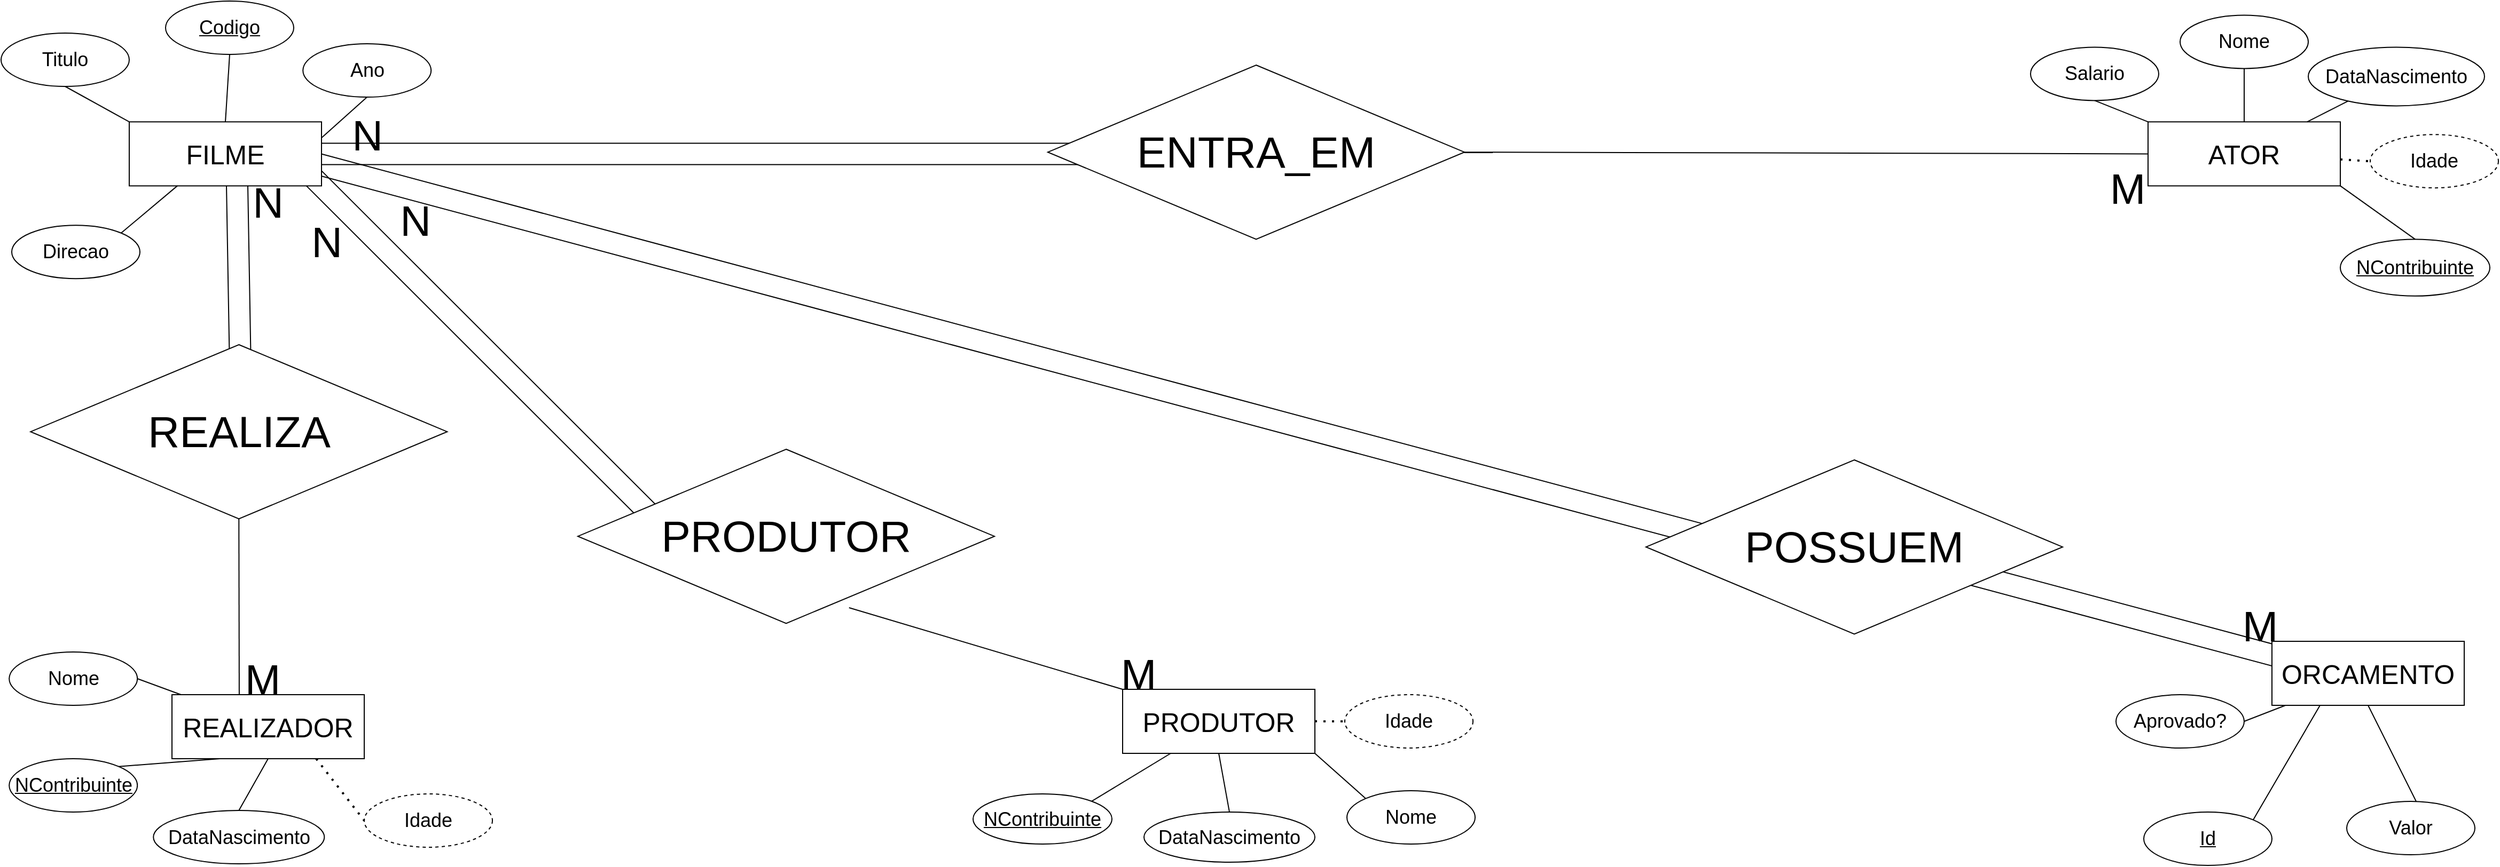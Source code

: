 <mxfile version="23.1.6" type="github">
  <diagram name="Página-1" id="gi6olbQbG5kZRvvRXPmi">
    <mxGraphModel dx="2353" dy="1188" grid="1" gridSize="10" guides="1" tooltips="1" connect="1" arrows="1" fold="1" page="1" pageScale="1" pageWidth="1169" pageHeight="827" math="0" shadow="0">
      <root>
        <mxCell id="0" />
        <mxCell id="1" parent="0" />
        <mxCell id="wAIVQIZmz8Zh-9u1Wz_s-93" value="" style="shape=partialRectangle;whiteSpace=wrap;html=1;bottom=0;top=0;fillColor=none;rotation=105;" vertex="1" parent="1">
          <mxGeometry x="1979.15" y="383.53" width="20" height="405" as="geometry" />
        </mxCell>
        <mxCell id="wAIVQIZmz8Zh-9u1Wz_s-95" value="" style="shape=partialRectangle;whiteSpace=wrap;html=1;bottom=0;top=0;fillColor=none;rotation=105;" vertex="1" parent="1">
          <mxGeometry x="951.36" y="-361.62" width="20" height="1405" as="geometry" />
        </mxCell>
        <mxCell id="wAIVQIZmz8Zh-9u1Wz_s-87" value="" style="shape=partialRectangle;whiteSpace=wrap;html=1;bottom=0;top=0;fillColor=none;rotation=135;" vertex="1" parent="1">
          <mxGeometry x="456.99" y="78.58" width="20" height="543.19" as="geometry" />
        </mxCell>
        <mxCell id="wAIVQIZmz8Zh-9u1Wz_s-83" value="" style="endArrow=none;html=1;rounded=0;entryX=0.5;entryY=1;entryDx=0;entryDy=0;" edge="1" parent="1" target="wAIVQIZmz8Zh-9u1Wz_s-81">
          <mxGeometry width="50" height="50" relative="1" as="geometry">
            <mxPoint x="223" y="680" as="sourcePoint" />
            <mxPoint x="200" y="590" as="targetPoint" />
          </mxGeometry>
        </mxCell>
        <mxCell id="wAIVQIZmz8Zh-9u1Wz_s-1" value="" style="shape=partialRectangle;whiteSpace=wrap;html=1;bottom=0;top=0;fillColor=none;rotation=-181;" vertex="1" parent="1">
          <mxGeometry x="212.65" y="150" width="20" height="255" as="geometry" />
        </mxCell>
        <mxCell id="wAIVQIZmz8Zh-9u1Wz_s-2" value="" style="shape=partialRectangle;whiteSpace=wrap;html=1;bottom=0;top=0;fillColor=none;rotation=90;" vertex="1" parent="1">
          <mxGeometry x="653.34" y="-240.77" width="20" height="787.94" as="geometry" />
        </mxCell>
        <mxCell id="wAIVQIZmz8Zh-9u1Wz_s-3" value="FILME" style="rounded=0;whiteSpace=wrap;html=1;fontSize=25;" vertex="1" parent="1">
          <mxGeometry x="120" y="123.19" width="180" height="60" as="geometry" />
        </mxCell>
        <mxCell id="wAIVQIZmz8Zh-9u1Wz_s-4" value="ATOR" style="rounded=0;whiteSpace=wrap;html=1;fontSize=25;" vertex="1" parent="1">
          <mxGeometry x="2010" y="123.19" width="180" height="60" as="geometry" />
        </mxCell>
        <mxCell id="wAIVQIZmz8Zh-9u1Wz_s-5" value="PRODUTOR" style="rounded=0;whiteSpace=wrap;html=1;fontSize=25;" vertex="1" parent="1">
          <mxGeometry x="1050" y="655" width="180" height="60" as="geometry" />
        </mxCell>
        <mxCell id="wAIVQIZmz8Zh-9u1Wz_s-6" value="Titulo" style="ellipse;whiteSpace=wrap;html=1;fontSize=18;" vertex="1" parent="1">
          <mxGeometry y="40" width="120" height="50" as="geometry" />
        </mxCell>
        <mxCell id="wAIVQIZmz8Zh-9u1Wz_s-8" value="ENTRA_EM&lt;span style=&quot;font-size: 41px;&quot; id=&quot;docs-internal-guid-361c9507-7fff-e8df-cd96-378af089c91f&quot;&gt;&lt;/span&gt;&lt;span style=&quot;font-size: 41px;&quot; id=&quot;docs-internal-guid-361c9507-7fff-e8df-cd96-378af089c91f&quot;&gt;&lt;/span&gt;&lt;span style=&quot;font-size: 41px;&quot; id=&quot;docs-internal-guid-361c9507-7fff-e8df-cd96-378af089c91f&quot;&gt;&lt;/span&gt;&lt;span style=&quot;font-size: 41px;&quot; id=&quot;docs-internal-guid-361c9507-7fff-e8df-cd96-378af089c91f&quot;&gt;&lt;/span&gt;&lt;span style=&quot;font-size: 41px;&quot; id=&quot;docs-internal-guid-361c9507-7fff-e8df-cd96-378af089c91f&quot;&gt;&lt;/span&gt;&lt;span style=&quot;font-size: 41px;&quot; id=&quot;docs-internal-guid-361c9507-7fff-e8df-cd96-378af089c91f&quot;&gt;&lt;/span&gt;&lt;span style=&quot;font-size: 41px;&quot; id=&quot;docs-internal-guid-361c9507-7fff-e8df-cd96-378af089c91f&quot;&gt;&lt;/span&gt;&lt;span style=&quot;font-size: 41px;&quot; id=&quot;docs-internal-guid-361c9507-7fff-e8df-cd96-378af089c91f&quot;&gt;&lt;/span&gt;&lt;span style=&quot;font-size: 41px;&quot; id=&quot;docs-internal-guid-361c9507-7fff-e8df-cd96-378af089c91f&quot;&gt;&lt;/span&gt;&lt;span style=&quot;font-size: 41px;&quot; id=&quot;docs-internal-guid-361c9507-7fff-e8df-cd96-378af089c91f&quot;&gt;&lt;/span&gt;&lt;span style=&quot;font-size: 41px;&quot; id=&quot;docs-internal-guid-361c9507-7fff-e8df-cd96-378af089c91f&quot;&gt;&lt;/span&gt;&lt;span style=&quot;font-size: 41px;&quot; id=&quot;docs-internal-guid-361c9507-7fff-e8df-cd96-378af089c91f&quot;&gt;&lt;/span&gt;&lt;span style=&quot;font-size: 41px;&quot; id=&quot;docs-internal-guid-361c9507-7fff-e8df-cd96-378af089c91f&quot;&gt;&lt;/span&gt;&lt;span style=&quot;font-size: 41px;&quot; id=&quot;docs-internal-guid-361c9507-7fff-e8df-cd96-378af089c91f&quot;&gt;&lt;/span&gt;&lt;span style=&quot;font-size: 41px;&quot; id=&quot;docs-internal-guid-361c9507-7fff-e8df-cd96-378af089c91f&quot;&gt;&lt;/span&gt;&lt;span style=&quot;font-size: 41px;&quot; id=&quot;docs-internal-guid-361c9507-7fff-e8df-cd96-378af089c91f&quot;&gt;&lt;/span&gt;&lt;span style=&quot;font-size: 41px;&quot; id=&quot;docs-internal-guid-361c9507-7fff-e8df-cd96-378af089c91f&quot;&gt;&lt;/span&gt;&lt;span style=&quot;font-size: 41px;&quot; id=&quot;docs-internal-guid-361c9507-7fff-e8df-cd96-378af089c91f&quot;&gt;&lt;/span&gt;&lt;span style=&quot;font-size: 41px;&quot; id=&quot;docs-internal-guid-361c9507-7fff-e8df-cd96-378af089c91f&quot;&gt;&lt;/span&gt;&lt;span style=&quot;font-size: 41px;&quot; id=&quot;docs-internal-guid-7ae01687-7fff-5947-fd97-b3079eaf287c&quot;&gt;&lt;/span&gt;&lt;span style=&quot;font-size: 41px;&quot; id=&quot;docs-internal-guid-7ae01687-7fff-5947-fd97-b3079eaf287c&quot;&gt;&lt;/span&gt;&lt;span style=&quot;font-size: 41px;&quot; id=&quot;docs-internal-guid-7ae01687-7fff-5947-fd97-b3079eaf287c&quot;&gt;&lt;/span&gt;&lt;span style=&quot;font-size: 41px;&quot; id=&quot;docs-internal-guid-7ae01687-7fff-5947-fd97-b3079eaf287c&quot;&gt;&lt;/span&gt;&lt;span style=&quot;font-size: 41px;&quot; id=&quot;docs-internal-guid-7ae01687-7fff-5947-fd97-b3079eaf287c&quot;&gt;&lt;/span&gt;&lt;span style=&quot;font-size: 41px;&quot; id=&quot;docs-internal-guid-7ae01687-7fff-5947-fd97-b3079eaf287c&quot;&gt;&lt;/span&gt;&lt;span style=&quot;font-size: 41px;&quot; id=&quot;docs-internal-guid-7ae01687-7fff-5947-fd97-b3079eaf287c&quot;&gt;&lt;/span&gt;&lt;span style=&quot;font-size: 41px;&quot; id=&quot;docs-internal-guid-7ae01687-7fff-5947-fd97-b3079eaf287c&quot;&gt;&lt;/span&gt;&lt;span style=&quot;font-size: 41px;&quot; id=&quot;docs-internal-guid-7ae01687-7fff-5947-fd97-b3079eaf287c&quot;&gt;&lt;/span&gt;&lt;span style=&quot;font-size: 41px;&quot; id=&quot;docs-internal-guid-7ae01687-7fff-5947-fd97-b3079eaf287c&quot;&gt;&lt;/span&gt;&lt;span style=&quot;font-size: 41px;&quot; id=&quot;docs-internal-guid-7ae01687-7fff-5947-fd97-b3079eaf287c&quot;&gt;&lt;/span&gt;&lt;span style=&quot;font-size: 41px;&quot; id=&quot;docs-internal-guid-7ae01687-7fff-5947-fd97-b3079eaf287c&quot;&gt;&lt;/span&gt;&lt;span style=&quot;font-size: 41px;&quot; id=&quot;docs-internal-guid-7ae01687-7fff-5947-fd97-b3079eaf287c&quot;&gt;&lt;/span&gt;&lt;span style=&quot;font-size: 41px;&quot; id=&quot;docs-internal-guid-7ae01687-7fff-5947-fd97-b3079eaf287c&quot;&gt;&lt;/span&gt;&lt;span style=&quot;font-size: 41px;&quot; id=&quot;docs-internal-guid-7ae01687-7fff-5947-fd97-b3079eaf287c&quot;&gt;&lt;/span&gt;&lt;span style=&quot;font-size: 41px;&quot; id=&quot;docs-internal-guid-7ae01687-7fff-5947-fd97-b3079eaf287c&quot;&gt;&lt;/span&gt;&lt;span style=&quot;font-size: 41px;&quot; id=&quot;docs-internal-guid-7ae01687-7fff-5947-fd97-b3079eaf287c&quot;&gt;&lt;/span&gt;&lt;span style=&quot;font-size: 41px;&quot; id=&quot;docs-internal-guid-7ae01687-7fff-5947-fd97-b3079eaf287c&quot;&gt;&lt;/span&gt;&lt;span style=&quot;font-size: 41px;&quot; id=&quot;docs-internal-guid-7ae01687-7fff-5947-fd97-b3079eaf287c&quot;&gt;&lt;/span&gt;" style="rhombus;whiteSpace=wrap;html=1;fontSize=41;" vertex="1" parent="1">
          <mxGeometry x="980" y="70" width="390" height="163.19" as="geometry" />
        </mxCell>
        <mxCell id="wAIVQIZmz8Zh-9u1Wz_s-11" value="&lt;u style=&quot;font-size: 18px;&quot;&gt;Codigo&lt;/u&gt;" style="ellipse;whiteSpace=wrap;html=1;fontSize=18;" vertex="1" parent="1">
          <mxGeometry x="154" y="10.0" width="120" height="50" as="geometry" />
        </mxCell>
        <mxCell id="wAIVQIZmz8Zh-9u1Wz_s-12" value="Ano" style="ellipse;whiteSpace=wrap;html=1;fontSize=18;" vertex="1" parent="1">
          <mxGeometry x="282.61" y="50" width="120" height="50" as="geometry" />
        </mxCell>
        <mxCell id="wAIVQIZmz8Zh-9u1Wz_s-13" value="Direcao" style="ellipse;whiteSpace=wrap;html=1;fontSize=18;" vertex="1" parent="1">
          <mxGeometry x="10" y="220.07" width="120" height="50" as="geometry" />
        </mxCell>
        <mxCell id="wAIVQIZmz8Zh-9u1Wz_s-14" value="Nome" style="ellipse;whiteSpace=wrap;html=1;fontSize=18;" vertex="1" parent="1">
          <mxGeometry x="2040" y="23.19" width="120" height="50" as="geometry" />
        </mxCell>
        <mxCell id="wAIVQIZmz8Zh-9u1Wz_s-15" value="Idade" style="ellipse;whiteSpace=wrap;html=1;dashed=1;fontSize=18;" vertex="1" parent="1">
          <mxGeometry x="2218" y="135.07" width="120" height="50" as="geometry" />
        </mxCell>
        <mxCell id="wAIVQIZmz8Zh-9u1Wz_s-16" value="Salario" style="ellipse;whiteSpace=wrap;html=1;fontSize=18;" vertex="1" parent="1">
          <mxGeometry x="1900" y="53.19" width="120" height="50" as="geometry" />
        </mxCell>
        <mxCell id="wAIVQIZmz8Zh-9u1Wz_s-17" value="&lt;u style=&quot;font-size: 18px;&quot;&gt;NContribuinte&lt;/u&gt;" style="ellipse;whiteSpace=wrap;html=1;fontSize=18;" vertex="1" parent="1">
          <mxGeometry x="2190" y="233.19" width="140" height="53.19" as="geometry" />
        </mxCell>
        <mxCell id="wAIVQIZmz8Zh-9u1Wz_s-19" value="Nome" style="ellipse;whiteSpace=wrap;html=1;fontSize=18;" vertex="1" parent="1">
          <mxGeometry x="1260" y="750" width="120" height="50" as="geometry" />
        </mxCell>
        <mxCell id="wAIVQIZmz8Zh-9u1Wz_s-20" value="DataNascimento" style="ellipse;whiteSpace=wrap;html=1;fontSize=18;" vertex="1" parent="1">
          <mxGeometry x="1070" y="770" width="160" height="47" as="geometry" />
        </mxCell>
        <mxCell id="wAIVQIZmz8Zh-9u1Wz_s-21" value="&lt;span style=&quot;font-size: 18px;&quot;&gt;NContribuinte&lt;/span&gt;" style="ellipse;whiteSpace=wrap;html=1;fontSize=18;fontStyle=4" vertex="1" parent="1">
          <mxGeometry x="910" y="753" width="130" height="47" as="geometry" />
        </mxCell>
        <mxCell id="wAIVQIZmz8Zh-9u1Wz_s-22" value="" style="endArrow=none;html=1;rounded=0;exitX=1;exitY=0;exitDx=0;exitDy=0;entryX=0.25;entryY=1;entryDx=0;entryDy=0;" edge="1" parent="1" source="wAIVQIZmz8Zh-9u1Wz_s-21" target="wAIVQIZmz8Zh-9u1Wz_s-5">
          <mxGeometry width="50" height="50" relative="1" as="geometry">
            <mxPoint x="972.61" y="817" as="sourcePoint" />
            <mxPoint x="1022.61" y="767" as="targetPoint" />
          </mxGeometry>
        </mxCell>
        <mxCell id="wAIVQIZmz8Zh-9u1Wz_s-23" value="" style="endArrow=none;dashed=1;html=1;dashPattern=1 3;strokeWidth=2;rounded=0;entryX=0;entryY=0.5;entryDx=0;entryDy=0;" edge="1" parent="1" source="wAIVQIZmz8Zh-9u1Wz_s-4" target="wAIVQIZmz8Zh-9u1Wz_s-15">
          <mxGeometry width="50" height="50" relative="1" as="geometry">
            <mxPoint x="2170" y="123.19" as="sourcePoint" />
            <mxPoint x="2220" y="73.19" as="targetPoint" />
          </mxGeometry>
        </mxCell>
        <mxCell id="wAIVQIZmz8Zh-9u1Wz_s-24" value="" style="endArrow=none;html=1;rounded=0;exitX=0.5;exitY=0;exitDx=0;exitDy=0;entryX=0.5;entryY=1;entryDx=0;entryDy=0;" edge="1" parent="1" source="wAIVQIZmz8Zh-9u1Wz_s-20" target="wAIVQIZmz8Zh-9u1Wz_s-5">
          <mxGeometry width="50" height="50" relative="1" as="geometry">
            <mxPoint x="972" y="844" as="sourcePoint" />
            <mxPoint x="1075" y="797" as="targetPoint" />
          </mxGeometry>
        </mxCell>
        <mxCell id="wAIVQIZmz8Zh-9u1Wz_s-25" value="" style="endArrow=none;html=1;rounded=0;entryX=0;entryY=0;entryDx=0;entryDy=0;exitX=1;exitY=1;exitDx=0;exitDy=0;" edge="1" parent="1" source="wAIVQIZmz8Zh-9u1Wz_s-5" target="wAIVQIZmz8Zh-9u1Wz_s-19">
          <mxGeometry width="50" height="50" relative="1" as="geometry">
            <mxPoint x="1240" y="817" as="sourcePoint" />
            <mxPoint x="1085" y="807" as="targetPoint" />
          </mxGeometry>
        </mxCell>
        <mxCell id="wAIVQIZmz8Zh-9u1Wz_s-26" value="" style="endArrow=none;html=1;rounded=0;" edge="1" parent="1" source="wAIVQIZmz8Zh-9u1Wz_s-38" target="wAIVQIZmz8Zh-9u1Wz_s-4">
          <mxGeometry width="50" height="50" relative="1" as="geometry">
            <mxPoint x="1914.0" y="216.38" as="sourcePoint" />
            <mxPoint x="1910" y="463.19" as="targetPoint" />
          </mxGeometry>
        </mxCell>
        <mxCell id="wAIVQIZmz8Zh-9u1Wz_s-27" value="" style="endArrow=none;html=1;rounded=0;entryX=0;entryY=0;entryDx=0;entryDy=0;exitX=0.5;exitY=1;exitDx=0;exitDy=0;" edge="1" parent="1" source="wAIVQIZmz8Zh-9u1Wz_s-16" target="wAIVQIZmz8Zh-9u1Wz_s-4">
          <mxGeometry width="50" height="50" relative="1" as="geometry">
            <mxPoint x="1960" y="113.19" as="sourcePoint" />
            <mxPoint x="1890" y="273.19" as="targetPoint" />
          </mxGeometry>
        </mxCell>
        <mxCell id="wAIVQIZmz8Zh-9u1Wz_s-28" value="" style="endArrow=none;html=1;rounded=0;entryX=0.5;entryY=0;entryDx=0;entryDy=0;exitX=0.5;exitY=1;exitDx=0;exitDy=0;" edge="1" parent="1" source="wAIVQIZmz8Zh-9u1Wz_s-14" target="wAIVQIZmz8Zh-9u1Wz_s-4">
          <mxGeometry width="50" height="50" relative="1" as="geometry">
            <mxPoint x="1970" y="113.19" as="sourcePoint" />
            <mxPoint x="2020" y="136.19" as="targetPoint" />
          </mxGeometry>
        </mxCell>
        <mxCell id="wAIVQIZmz8Zh-9u1Wz_s-29" value="" style="endArrow=none;html=1;rounded=0;entryX=1;entryY=1;entryDx=0;entryDy=0;exitX=0.5;exitY=0;exitDx=0;exitDy=0;" edge="1" parent="1" source="wAIVQIZmz8Zh-9u1Wz_s-17" target="wAIVQIZmz8Zh-9u1Wz_s-4">
          <mxGeometry width="50" height="50" relative="1" as="geometry">
            <mxPoint x="1980" y="123.19" as="sourcePoint" />
            <mxPoint x="2030" y="146.19" as="targetPoint" />
          </mxGeometry>
        </mxCell>
        <mxCell id="wAIVQIZmz8Zh-9u1Wz_s-30" value="" style="endArrow=none;html=1;rounded=0;entryX=1;entryY=0.25;entryDx=0;entryDy=0;exitX=0.5;exitY=1;exitDx=0;exitDy=0;" edge="1" parent="1" source="wAIVQIZmz8Zh-9u1Wz_s-12" target="wAIVQIZmz8Zh-9u1Wz_s-3">
          <mxGeometry width="50" height="50" relative="1" as="geometry">
            <mxPoint x="840" y="130" as="sourcePoint" />
            <mxPoint x="890" y="153" as="targetPoint" />
          </mxGeometry>
        </mxCell>
        <mxCell id="wAIVQIZmz8Zh-9u1Wz_s-31" value="" style="endArrow=none;html=1;rounded=0;entryX=0.5;entryY=0;entryDx=0;entryDy=0;exitX=0.5;exitY=1;exitDx=0;exitDy=0;" edge="1" parent="1" source="wAIVQIZmz8Zh-9u1Wz_s-11" target="wAIVQIZmz8Zh-9u1Wz_s-3">
          <mxGeometry width="50" height="50" relative="1" as="geometry">
            <mxPoint x="353" y="110" as="sourcePoint" />
            <mxPoint x="310" y="148" as="targetPoint" />
          </mxGeometry>
        </mxCell>
        <mxCell id="wAIVQIZmz8Zh-9u1Wz_s-32" value="" style="endArrow=none;html=1;rounded=0;entryX=0.5;entryY=1;entryDx=0;entryDy=0;exitX=0;exitY=0;exitDx=0;exitDy=0;" edge="1" parent="1" source="wAIVQIZmz8Zh-9u1Wz_s-3" target="wAIVQIZmz8Zh-9u1Wz_s-6">
          <mxGeometry width="50" height="50" relative="1" as="geometry">
            <mxPoint x="224" y="70" as="sourcePoint" />
            <mxPoint x="220" y="133" as="targetPoint" />
          </mxGeometry>
        </mxCell>
        <mxCell id="wAIVQIZmz8Zh-9u1Wz_s-33" value="" style="endArrow=none;html=1;rounded=0;entryX=1;entryY=0;entryDx=0;entryDy=0;exitX=0.25;exitY=1;exitDx=0;exitDy=0;" edge="1" parent="1" source="wAIVQIZmz8Zh-9u1Wz_s-3" target="wAIVQIZmz8Zh-9u1Wz_s-13">
          <mxGeometry width="50" height="50" relative="1" as="geometry">
            <mxPoint x="160" y="180" as="sourcePoint" />
            <mxPoint x="230" y="143" as="targetPoint" />
          </mxGeometry>
        </mxCell>
        <mxCell id="wAIVQIZmz8Zh-9u1Wz_s-38" value="&lt;span style=&quot;font-size: 18px;&quot;&gt;DataNascimento&lt;/span&gt;" style="ellipse;whiteSpace=wrap;html=1;fontSize=18;fontStyle=0" vertex="1" parent="1">
          <mxGeometry x="2160" y="53.19" width="165" height="55" as="geometry" />
        </mxCell>
        <mxCell id="wAIVQIZmz8Zh-9u1Wz_s-49" value="REALIZADOR" style="rounded=0;whiteSpace=wrap;html=1;fontSize=25;" vertex="1" parent="1">
          <mxGeometry x="160" y="660" width="180" height="60" as="geometry" />
        </mxCell>
        <mxCell id="wAIVQIZmz8Zh-9u1Wz_s-50" value="Nome" style="ellipse;whiteSpace=wrap;html=1;fontSize=18;" vertex="1" parent="1">
          <mxGeometry x="7.61" y="620" width="120" height="50" as="geometry" />
        </mxCell>
        <mxCell id="wAIVQIZmz8Zh-9u1Wz_s-51" value="DataNascimento" style="ellipse;whiteSpace=wrap;html=1;fontSize=18;" vertex="1" parent="1">
          <mxGeometry x="142.61" y="768.5" width="160.07" height="50" as="geometry" />
        </mxCell>
        <mxCell id="wAIVQIZmz8Zh-9u1Wz_s-52" value="&lt;u style=&quot;font-size: 18px;&quot;&gt;NContribuinte&lt;/u&gt;" style="ellipse;whiteSpace=wrap;html=1;fontSize=18;" vertex="1" parent="1">
          <mxGeometry x="7.61" y="720" width="120" height="50" as="geometry" />
        </mxCell>
        <mxCell id="wAIVQIZmz8Zh-9u1Wz_s-53" value="" style="endArrow=none;html=1;rounded=0;exitX=1;exitY=0;exitDx=0;exitDy=0;entryX=0.25;entryY=1;entryDx=0;entryDy=0;" edge="1" parent="1" source="wAIVQIZmz8Zh-9u1Wz_s-52" target="wAIVQIZmz8Zh-9u1Wz_s-49">
          <mxGeometry width="50" height="50" relative="1" as="geometry">
            <mxPoint x="80.22" y="800" as="sourcePoint" />
            <mxPoint x="130.22" y="750" as="targetPoint" />
          </mxGeometry>
        </mxCell>
        <mxCell id="wAIVQIZmz8Zh-9u1Wz_s-54" value="" style="endArrow=none;html=1;rounded=0;exitX=0.5;exitY=0;exitDx=0;exitDy=0;entryX=0.5;entryY=1;entryDx=0;entryDy=0;" edge="1" parent="1" source="wAIVQIZmz8Zh-9u1Wz_s-51" target="wAIVQIZmz8Zh-9u1Wz_s-49">
          <mxGeometry width="50" height="50" relative="1" as="geometry">
            <mxPoint x="79.61" y="827" as="sourcePoint" />
            <mxPoint x="182.61" y="780" as="targetPoint" />
          </mxGeometry>
        </mxCell>
        <mxCell id="wAIVQIZmz8Zh-9u1Wz_s-55" value="" style="endArrow=none;html=1;rounded=0;entryX=1;entryY=0.5;entryDx=0;entryDy=0;" edge="1" parent="1" source="wAIVQIZmz8Zh-9u1Wz_s-49" target="wAIVQIZmz8Zh-9u1Wz_s-50">
          <mxGeometry width="50" height="50" relative="1" as="geometry">
            <mxPoint x="177.61" y="640" as="sourcePoint" />
            <mxPoint x="192.61" y="790" as="targetPoint" />
          </mxGeometry>
        </mxCell>
        <mxCell id="wAIVQIZmz8Zh-9u1Wz_s-56" value="ORCAMENTO" style="rounded=0;whiteSpace=wrap;html=1;fontSize=25;" vertex="1" parent="1">
          <mxGeometry x="2126" y="610" width="180" height="60" as="geometry" />
        </mxCell>
        <mxCell id="wAIVQIZmz8Zh-9u1Wz_s-57" value="Aprovado?" style="ellipse;whiteSpace=wrap;html=1;fontSize=18;" vertex="1" parent="1">
          <mxGeometry x="1980" y="660" width="120" height="50" as="geometry" />
        </mxCell>
        <mxCell id="wAIVQIZmz8Zh-9u1Wz_s-58" value="&lt;u&gt;Id&lt;/u&gt;" style="ellipse;whiteSpace=wrap;html=1;fontSize=18;" vertex="1" parent="1">
          <mxGeometry x="2006" y="770" width="120" height="50" as="geometry" />
        </mxCell>
        <mxCell id="wAIVQIZmz8Zh-9u1Wz_s-59" value="" style="endArrow=none;html=1;rounded=0;exitX=1;exitY=0;exitDx=0;exitDy=0;entryX=0.25;entryY=1;entryDx=0;entryDy=0;" edge="1" parent="1" source="wAIVQIZmz8Zh-9u1Wz_s-58" target="wAIVQIZmz8Zh-9u1Wz_s-56">
          <mxGeometry width="50" height="50" relative="1" as="geometry">
            <mxPoint x="2063.61" y="800" as="sourcePoint" />
            <mxPoint x="2113.61" y="750" as="targetPoint" />
          </mxGeometry>
        </mxCell>
        <mxCell id="wAIVQIZmz8Zh-9u1Wz_s-60" value="" style="endArrow=none;html=1;rounded=0;exitX=0.5;exitY=0;exitDx=0;exitDy=0;entryX=0.5;entryY=1;entryDx=0;entryDy=0;" edge="1" parent="1" target="wAIVQIZmz8Zh-9u1Wz_s-56">
          <mxGeometry width="50" height="50" relative="1" as="geometry">
            <mxPoint x="2261" y="760" as="sourcePoint" />
            <mxPoint x="2166" y="780" as="targetPoint" />
          </mxGeometry>
        </mxCell>
        <mxCell id="wAIVQIZmz8Zh-9u1Wz_s-61" value="" style="endArrow=none;html=1;rounded=0;entryX=1;entryY=0.5;entryDx=0;entryDy=0;" edge="1" parent="1" source="wAIVQIZmz8Zh-9u1Wz_s-56" target="wAIVQIZmz8Zh-9u1Wz_s-57">
          <mxGeometry width="50" height="50" relative="1" as="geometry">
            <mxPoint x="2161" y="640" as="sourcePoint" />
            <mxPoint x="2176" y="790" as="targetPoint" />
          </mxGeometry>
        </mxCell>
        <mxCell id="wAIVQIZmz8Zh-9u1Wz_s-63" value="&lt;span style=&quot;font-size: 18px;&quot;&gt;Valor&lt;/span&gt;" style="ellipse;whiteSpace=wrap;html=1;fontSize=18;fontStyle=0" vertex="1" parent="1">
          <mxGeometry x="2196" y="760" width="120" height="50" as="geometry" />
        </mxCell>
        <mxCell id="wAIVQIZmz8Zh-9u1Wz_s-68" value="Idade" style="ellipse;whiteSpace=wrap;html=1;dashed=1;fontSize=18;" vertex="1" parent="1">
          <mxGeometry x="1258" y="660" width="120" height="50" as="geometry" />
        </mxCell>
        <mxCell id="wAIVQIZmz8Zh-9u1Wz_s-69" value="" style="endArrow=none;dashed=1;html=1;dashPattern=1 3;strokeWidth=2;rounded=0;entryX=0;entryY=0.5;entryDx=0;entryDy=0;" edge="1" parent="1" target="wAIVQIZmz8Zh-9u1Wz_s-68">
          <mxGeometry width="50" height="50" relative="1" as="geometry">
            <mxPoint x="1230" y="684.93" as="sourcePoint" />
            <mxPoint x="1260" y="598.12" as="targetPoint" />
          </mxGeometry>
        </mxCell>
        <mxCell id="wAIVQIZmz8Zh-9u1Wz_s-70" value="Idade" style="ellipse;whiteSpace=wrap;html=1;dashed=1;fontSize=18;" vertex="1" parent="1">
          <mxGeometry x="340" y="753" width="120" height="50" as="geometry" />
        </mxCell>
        <mxCell id="wAIVQIZmz8Zh-9u1Wz_s-71" value="" style="endArrow=none;dashed=1;html=1;dashPattern=1 3;strokeWidth=2;rounded=0;entryX=0;entryY=0.5;entryDx=0;entryDy=0;exitX=0.75;exitY=1;exitDx=0;exitDy=0;" edge="1" parent="1" target="wAIVQIZmz8Zh-9u1Wz_s-70" source="wAIVQIZmz8Zh-9u1Wz_s-49">
          <mxGeometry width="50" height="50" relative="1" as="geometry">
            <mxPoint x="320" y="754.93" as="sourcePoint" />
            <mxPoint x="350" y="668.12" as="targetPoint" />
          </mxGeometry>
        </mxCell>
        <mxCell id="wAIVQIZmz8Zh-9u1Wz_s-73" value="" style="endArrow=none;html=1;rounded=0;entryX=1;entryY=0.5;entryDx=0;entryDy=0;exitX=0;exitY=0.5;exitDx=0;exitDy=0;" edge="1" parent="1" source="wAIVQIZmz8Zh-9u1Wz_s-4" target="wAIVQIZmz8Zh-9u1Wz_s-8">
          <mxGeometry width="50" height="50" relative="1" as="geometry">
            <mxPoint x="1520" y="230" as="sourcePoint" />
            <mxPoint x="1570" y="180" as="targetPoint" />
          </mxGeometry>
        </mxCell>
        <mxCell id="wAIVQIZmz8Zh-9u1Wz_s-78" value="M" style="whiteSpace=wrap;html=1;aspect=fixed;fontSize=40;fillColor=none;strokeColor=none;strokeWidth=0;" vertex="1" parent="1">
          <mxGeometry x="1976" y="170" width="30" height="30" as="geometry" />
        </mxCell>
        <mxCell id="wAIVQIZmz8Zh-9u1Wz_s-80" value="N" style="whiteSpace=wrap;html=1;aspect=fixed;fontSize=40;fillColor=none;strokeColor=none;strokeWidth=0;" vertex="1" parent="1">
          <mxGeometry x="327.61" y="120" width="30" height="30" as="geometry" />
        </mxCell>
        <mxCell id="wAIVQIZmz8Zh-9u1Wz_s-81" value="REALIZA&lt;span style=&quot;font-size: 41px;&quot; id=&quot;docs-internal-guid-7ae01687-7fff-5947-fd97-b3079eaf287c&quot;&gt;&lt;/span&gt;" style="rhombus;whiteSpace=wrap;html=1;fontSize=41;" vertex="1" parent="1">
          <mxGeometry x="27.64" y="332" width="390" height="163.19" as="geometry" />
        </mxCell>
        <mxCell id="wAIVQIZmz8Zh-9u1Wz_s-84" value="N" style="whiteSpace=wrap;html=1;aspect=fixed;fontSize=40;fillColor=none;strokeColor=none;strokeWidth=0;" vertex="1" parent="1">
          <mxGeometry x="235" y="183.19" width="30" height="30" as="geometry" />
        </mxCell>
        <mxCell id="wAIVQIZmz8Zh-9u1Wz_s-85" value="M" style="whiteSpace=wrap;html=1;aspect=fixed;fontSize=40;fillColor=none;strokeColor=none;strokeWidth=0;" vertex="1" parent="1">
          <mxGeometry x="230" y="630" width="30" height="30" as="geometry" />
        </mxCell>
        <mxCell id="wAIVQIZmz8Zh-9u1Wz_s-86" value="PRODUTOR&lt;span style=&quot;font-size: 41px;&quot; id=&quot;docs-internal-guid-7ae01687-7fff-5947-fd97-b3079eaf287c&quot;&gt;&lt;/span&gt;" style="rhombus;whiteSpace=wrap;html=1;fontSize=41;" vertex="1" parent="1">
          <mxGeometry x="540" y="430" width="390" height="163.19" as="geometry" />
        </mxCell>
        <mxCell id="wAIVQIZmz8Zh-9u1Wz_s-88" value="" style="endArrow=none;html=1;rounded=0;entryX=0.651;entryY=0.91;entryDx=0;entryDy=0;entryPerimeter=0;exitX=0;exitY=0;exitDx=0;exitDy=0;" edge="1" parent="1" source="wAIVQIZmz8Zh-9u1Wz_s-5" target="wAIVQIZmz8Zh-9u1Wz_s-86">
          <mxGeometry width="50" height="50" relative="1" as="geometry">
            <mxPoint x="1040" y="645" as="sourcePoint" />
            <mxPoint x="1040" y="460" as="targetPoint" />
          </mxGeometry>
        </mxCell>
        <mxCell id="wAIVQIZmz8Zh-9u1Wz_s-89" value="N" style="whiteSpace=wrap;html=1;aspect=fixed;fontSize=40;fillColor=none;strokeColor=none;strokeWidth=0;" vertex="1" parent="1">
          <mxGeometry x="290" y="220.07" width="30" height="30" as="geometry" />
        </mxCell>
        <mxCell id="wAIVQIZmz8Zh-9u1Wz_s-91" value="M" style="whiteSpace=wrap;html=1;aspect=fixed;fontSize=40;fillColor=none;strokeColor=none;strokeWidth=0;" vertex="1" parent="1">
          <mxGeometry x="1050" y="625" width="30" height="30" as="geometry" />
        </mxCell>
        <mxCell id="wAIVQIZmz8Zh-9u1Wz_s-92" value="POSSUEM&lt;span style=&quot;font-size: 41px;&quot; id=&quot;docs-internal-guid-361c9507-7fff-e8df-cd96-378af089c91f&quot;&gt;&lt;/span&gt;&lt;span style=&quot;font-size: 41px;&quot; id=&quot;docs-internal-guid-361c9507-7fff-e8df-cd96-378af089c91f&quot;&gt;&lt;/span&gt;&lt;span style=&quot;font-size: 41px;&quot; id=&quot;docs-internal-guid-361c9507-7fff-e8df-cd96-378af089c91f&quot;&gt;&lt;/span&gt;&lt;span style=&quot;font-size: 41px;&quot; id=&quot;docs-internal-guid-361c9507-7fff-e8df-cd96-378af089c91f&quot;&gt;&lt;/span&gt;&lt;span style=&quot;font-size: 41px;&quot; id=&quot;docs-internal-guid-361c9507-7fff-e8df-cd96-378af089c91f&quot;&gt;&lt;/span&gt;&lt;span style=&quot;font-size: 41px;&quot; id=&quot;docs-internal-guid-361c9507-7fff-e8df-cd96-378af089c91f&quot;&gt;&lt;/span&gt;&lt;span style=&quot;font-size: 41px;&quot; id=&quot;docs-internal-guid-361c9507-7fff-e8df-cd96-378af089c91f&quot;&gt;&lt;/span&gt;&lt;span style=&quot;font-size: 41px;&quot; id=&quot;docs-internal-guid-361c9507-7fff-e8df-cd96-378af089c91f&quot;&gt;&lt;/span&gt;&lt;span style=&quot;font-size: 41px;&quot; id=&quot;docs-internal-guid-361c9507-7fff-e8df-cd96-378af089c91f&quot;&gt;&lt;/span&gt;&lt;span style=&quot;font-size: 41px;&quot; id=&quot;docs-internal-guid-361c9507-7fff-e8df-cd96-378af089c91f&quot;&gt;&lt;/span&gt;&lt;span style=&quot;font-size: 41px;&quot; id=&quot;docs-internal-guid-361c9507-7fff-e8df-cd96-378af089c91f&quot;&gt;&lt;/span&gt;&lt;span style=&quot;font-size: 41px;&quot; id=&quot;docs-internal-guid-361c9507-7fff-e8df-cd96-378af089c91f&quot;&gt;&lt;/span&gt;&lt;span style=&quot;font-size: 41px;&quot; id=&quot;docs-internal-guid-361c9507-7fff-e8df-cd96-378af089c91f&quot;&gt;&lt;/span&gt;&lt;span style=&quot;font-size: 41px;&quot; id=&quot;docs-internal-guid-361c9507-7fff-e8df-cd96-378af089c91f&quot;&gt;&lt;/span&gt;&lt;span style=&quot;font-size: 41px;&quot; id=&quot;docs-internal-guid-361c9507-7fff-e8df-cd96-378af089c91f&quot;&gt;&lt;/span&gt;&lt;span style=&quot;font-size: 41px;&quot; id=&quot;docs-internal-guid-361c9507-7fff-e8df-cd96-378af089c91f&quot;&gt;&lt;/span&gt;&lt;span style=&quot;font-size: 41px;&quot; id=&quot;docs-internal-guid-361c9507-7fff-e8df-cd96-378af089c91f&quot;&gt;&lt;/span&gt;&lt;span style=&quot;font-size: 41px;&quot; id=&quot;docs-internal-guid-361c9507-7fff-e8df-cd96-378af089c91f&quot;&gt;&lt;/span&gt;&lt;span style=&quot;font-size: 41px;&quot; id=&quot;docs-internal-guid-361c9507-7fff-e8df-cd96-378af089c91f&quot;&gt;&lt;/span&gt;&lt;span style=&quot;font-size: 41px;&quot; id=&quot;docs-internal-guid-7ae01687-7fff-5947-fd97-b3079eaf287c&quot;&gt;&lt;/span&gt;&lt;span style=&quot;font-size: 41px;&quot; id=&quot;docs-internal-guid-7ae01687-7fff-5947-fd97-b3079eaf287c&quot;&gt;&lt;/span&gt;&lt;span style=&quot;font-size: 41px;&quot; id=&quot;docs-internal-guid-7ae01687-7fff-5947-fd97-b3079eaf287c&quot;&gt;&lt;/span&gt;&lt;span style=&quot;font-size: 41px;&quot; id=&quot;docs-internal-guid-7ae01687-7fff-5947-fd97-b3079eaf287c&quot;&gt;&lt;/span&gt;&lt;span style=&quot;font-size: 41px;&quot; id=&quot;docs-internal-guid-7ae01687-7fff-5947-fd97-b3079eaf287c&quot;&gt;&lt;/span&gt;&lt;span style=&quot;font-size: 41px;&quot; id=&quot;docs-internal-guid-7ae01687-7fff-5947-fd97-b3079eaf287c&quot;&gt;&lt;/span&gt;&lt;span style=&quot;font-size: 41px;&quot; id=&quot;docs-internal-guid-7ae01687-7fff-5947-fd97-b3079eaf287c&quot;&gt;&lt;/span&gt;&lt;span style=&quot;font-size: 41px;&quot; id=&quot;docs-internal-guid-7ae01687-7fff-5947-fd97-b3079eaf287c&quot;&gt;&lt;/span&gt;&lt;span style=&quot;font-size: 41px;&quot; id=&quot;docs-internal-guid-7ae01687-7fff-5947-fd97-b3079eaf287c&quot;&gt;&lt;/span&gt;&lt;span style=&quot;font-size: 41px;&quot; id=&quot;docs-internal-guid-7ae01687-7fff-5947-fd97-b3079eaf287c&quot;&gt;&lt;/span&gt;&lt;span style=&quot;font-size: 41px;&quot; id=&quot;docs-internal-guid-7ae01687-7fff-5947-fd97-b3079eaf287c&quot;&gt;&lt;/span&gt;&lt;span style=&quot;font-size: 41px;&quot; id=&quot;docs-internal-guid-7ae01687-7fff-5947-fd97-b3079eaf287c&quot;&gt;&lt;/span&gt;&lt;span style=&quot;font-size: 41px;&quot; id=&quot;docs-internal-guid-7ae01687-7fff-5947-fd97-b3079eaf287c&quot;&gt;&lt;/span&gt;&lt;span style=&quot;font-size: 41px;&quot; id=&quot;docs-internal-guid-7ae01687-7fff-5947-fd97-b3079eaf287c&quot;&gt;&lt;/span&gt;&lt;span style=&quot;font-size: 41px;&quot; id=&quot;docs-internal-guid-7ae01687-7fff-5947-fd97-b3079eaf287c&quot;&gt;&lt;/span&gt;&lt;span style=&quot;font-size: 41px;&quot; id=&quot;docs-internal-guid-7ae01687-7fff-5947-fd97-b3079eaf287c&quot;&gt;&lt;/span&gt;&lt;span style=&quot;font-size: 41px;&quot; id=&quot;docs-internal-guid-7ae01687-7fff-5947-fd97-b3079eaf287c&quot;&gt;&lt;/span&gt;&lt;span style=&quot;font-size: 41px;&quot; id=&quot;docs-internal-guid-7ae01687-7fff-5947-fd97-b3079eaf287c&quot;&gt;&lt;/span&gt;&lt;span style=&quot;font-size: 41px;&quot; id=&quot;docs-internal-guid-7ae01687-7fff-5947-fd97-b3079eaf287c&quot;&gt;&lt;/span&gt;" style="rhombus;whiteSpace=wrap;html=1;fontSize=41;" vertex="1" parent="1">
          <mxGeometry x="1540" y="440" width="390" height="163.19" as="geometry" />
        </mxCell>
        <mxCell id="wAIVQIZmz8Zh-9u1Wz_s-96" value="N" style="whiteSpace=wrap;html=1;aspect=fixed;fontSize=40;fillColor=none;strokeColor=none;strokeWidth=0;" vertex="1" parent="1">
          <mxGeometry x="372.61" y="200" width="30" height="30" as="geometry" />
        </mxCell>
        <mxCell id="wAIVQIZmz8Zh-9u1Wz_s-97" value="M" style="whiteSpace=wrap;html=1;aspect=fixed;fontSize=40;fillColor=none;strokeColor=none;strokeWidth=0;" vertex="1" parent="1">
          <mxGeometry x="2100" y="580" width="30" height="30" as="geometry" />
        </mxCell>
      </root>
    </mxGraphModel>
  </diagram>
</mxfile>
